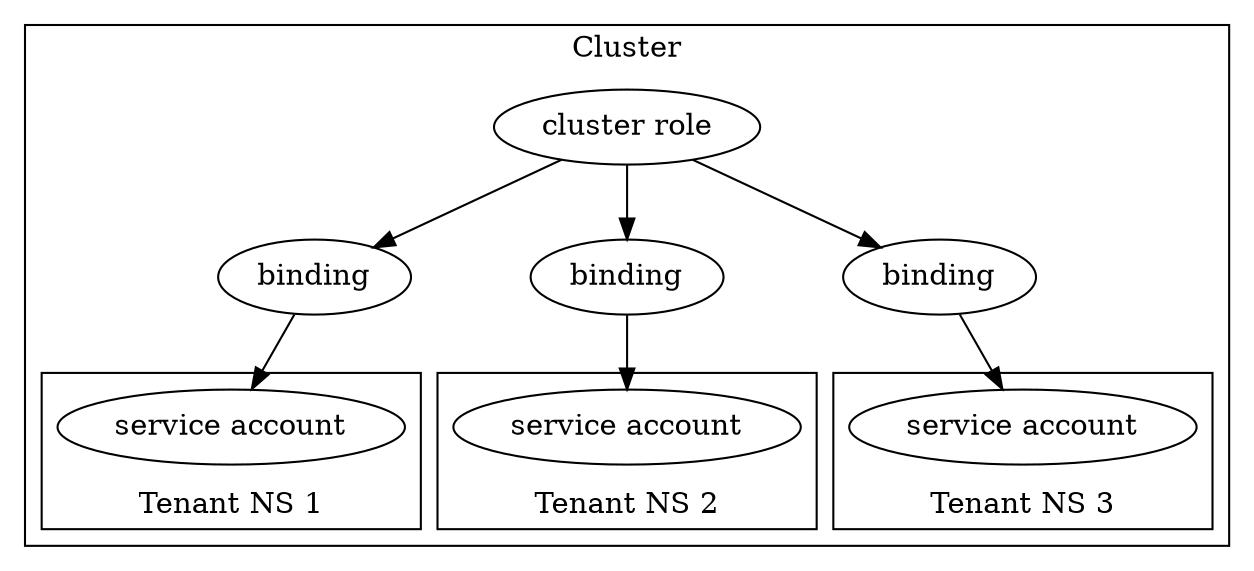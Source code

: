 digraph A {

    subgraph cluster {
        label = "Cluster"

        cluster_role [label="cluster role"]


        crb1 [label="binding"]

        subgraph cluster_1 {
            label = "Tenant NS 1"
            labelloc = "b"
            t1_sa [label="service account"]
        }
        cluster_role -> crb1
        crb1 -> t1_sa

        crb2 [label="binding"]

        subgraph cluster_2 {
            label = "Tenant NS 2"
            labelloc = "b"
            t2_sa [label="service account"]
        }
        cluster_role -> crb2
        crb2 -> t2_sa

        crb3 [label="binding"]

        subgraph cluster_3 {
            label = "Tenant NS 3"
            labelloc = "b"
            t3_sa [label="service account"]
        }
        cluster_role -> crb3
        crb3 -> t3_sa
    }
}
